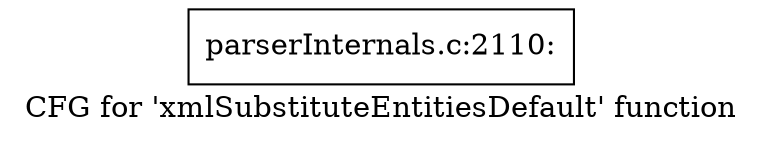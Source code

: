 digraph "CFG for 'xmlSubstituteEntitiesDefault' function" {
	label="CFG for 'xmlSubstituteEntitiesDefault' function";

	Node0x4fbc440 [shape=record,label="{parserInternals.c:2110:}"];
}
